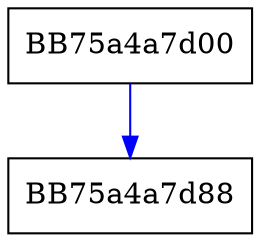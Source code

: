 digraph CreateInstance {
  node [shape="box"];
  graph [splines=ortho];
  BB75a4a7d00 -> BB75a4a7d88 [color="blue"];
}